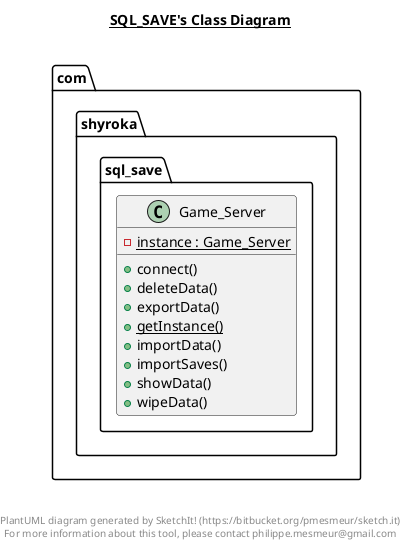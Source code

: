 @startuml

title __SQL_SAVE's Class Diagram__\n

  namespace com.shyroka.sql_save {
    class com.shyroka.sql_save.Game_Server {
        {static} - instance : Game_Server
        + connect()
        + deleteData()
        + exportData()
        {static} + getInstance()
        + importData()
        + importSaves()
        + showData()
        + wipeData()
    }
  }
  



right footer


PlantUML diagram generated by SketchIt! (https://bitbucket.org/pmesmeur/sketch.it)
For more information about this tool, please contact philippe.mesmeur@gmail.com
endfooter

@enduml
